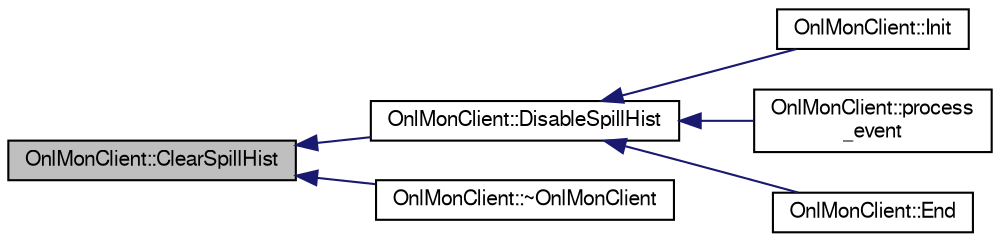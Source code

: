 digraph "OnlMonClient::ClearSpillHist"
{
  bgcolor="transparent";
  edge [fontname="FreeSans",fontsize="10",labelfontname="FreeSans",labelfontsize="10"];
  node [fontname="FreeSans",fontsize="10",shape=record];
  rankdir="LR";
  Node1 [label="OnlMonClient::ClearSpillHist",height=0.2,width=0.4,color="black", fillcolor="grey75", style="filled" fontcolor="black"];
  Node1 -> Node2 [dir="back",color="midnightblue",fontsize="10",style="solid",fontname="FreeSans"];
  Node2 [label="OnlMonClient::DisableSpillHist",height=0.2,width=0.4,color="black",URL="$d9/d62/classOnlMonClient.html#adf3843d78cb59c4df0a8baa454755042"];
  Node2 -> Node3 [dir="back",color="midnightblue",fontsize="10",style="solid",fontname="FreeSans"];
  Node3 [label="OnlMonClient::Init",height=0.2,width=0.4,color="black",URL="$d9/d62/classOnlMonClient.html#a91282c6ffe8d2b7787632a1ab8d6916a"];
  Node2 -> Node4 [dir="back",color="midnightblue",fontsize="10",style="solid",fontname="FreeSans"];
  Node4 [label="OnlMonClient::process\l_event",height=0.2,width=0.4,color="black",URL="$d9/d62/classOnlMonClient.html#aae8316ce9e475ceb116f375bcb07fd41"];
  Node2 -> Node5 [dir="back",color="midnightblue",fontsize="10",style="solid",fontname="FreeSans"];
  Node5 [label="OnlMonClient::End",height=0.2,width=0.4,color="black",URL="$d9/d62/classOnlMonClient.html#a8e707fd7f6a89c8af8d716bdd06eed5d",tooltip="Called at the end of all processing. "];
  Node1 -> Node6 [dir="back",color="midnightblue",fontsize="10",style="solid",fontname="FreeSans"];
  Node6 [label="OnlMonClient::~OnlMonClient",height=0.2,width=0.4,color="black",URL="$d9/d62/classOnlMonClient.html#aad14181b1d23e101444ea989c3c45dbe"];
}
